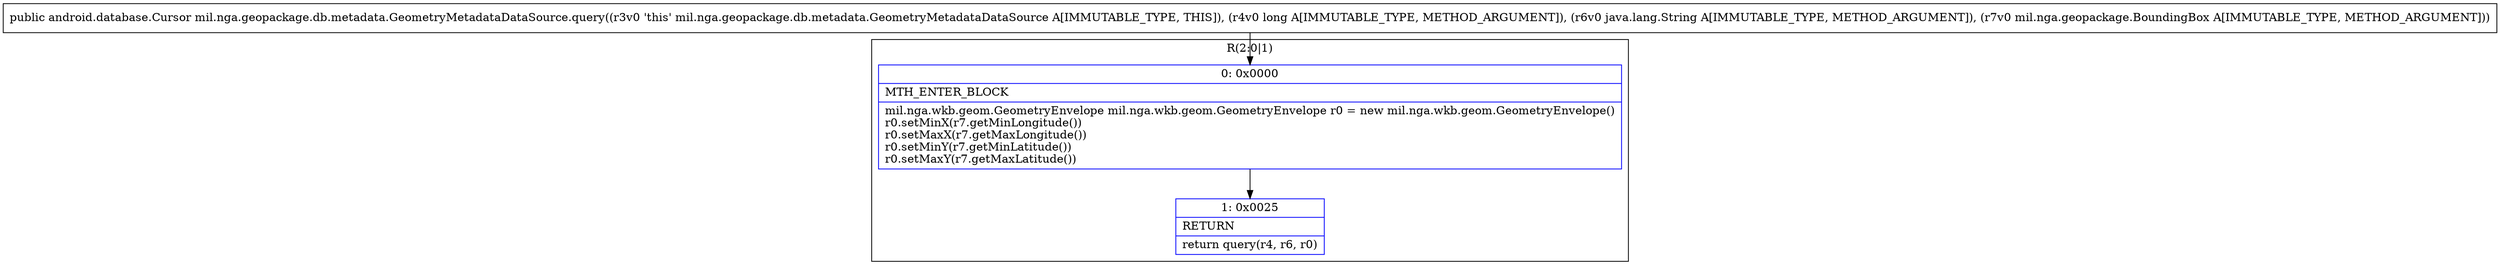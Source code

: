 digraph "CFG formil.nga.geopackage.db.metadata.GeometryMetadataDataSource.query(JLjava\/lang\/String;Lmil\/nga\/geopackage\/BoundingBox;)Landroid\/database\/Cursor;" {
subgraph cluster_Region_1703315867 {
label = "R(2:0|1)";
node [shape=record,color=blue];
Node_0 [shape=record,label="{0\:\ 0x0000|MTH_ENTER_BLOCK\l|mil.nga.wkb.geom.GeometryEnvelope mil.nga.wkb.geom.GeometryEnvelope r0 = new mil.nga.wkb.geom.GeometryEnvelope()\lr0.setMinX(r7.getMinLongitude())\lr0.setMaxX(r7.getMaxLongitude())\lr0.setMinY(r7.getMinLatitude())\lr0.setMaxY(r7.getMaxLatitude())\l}"];
Node_1 [shape=record,label="{1\:\ 0x0025|RETURN\l|return query(r4, r6, r0)\l}"];
}
MethodNode[shape=record,label="{public android.database.Cursor mil.nga.geopackage.db.metadata.GeometryMetadataDataSource.query((r3v0 'this' mil.nga.geopackage.db.metadata.GeometryMetadataDataSource A[IMMUTABLE_TYPE, THIS]), (r4v0 long A[IMMUTABLE_TYPE, METHOD_ARGUMENT]), (r6v0 java.lang.String A[IMMUTABLE_TYPE, METHOD_ARGUMENT]), (r7v0 mil.nga.geopackage.BoundingBox A[IMMUTABLE_TYPE, METHOD_ARGUMENT])) }"];
MethodNode -> Node_0;
Node_0 -> Node_1;
}

